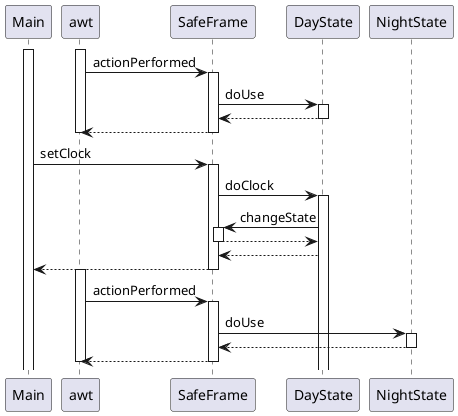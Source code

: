 @startuml

activate Main
activate awt
awt ->SafeFrame:actionPerformed
activate SafeFrame
SafeFrame ->DayState:doUse
activate DayState
DayState -->SafeFrame
deactivate DayState
SafeFrame -->awt
deactivate SafeFrame
deactivate awt

Main ->SafeFrame:setClock
activate SafeFrame
SafeFrame ->DayState:doClock
activate DayState
DayState ->SafeFrame:changeState
activate SafeFrame
SafeFrame -->DayState
deactivate SafeFrame
DayState -->SafeFrame
SafeFrame -->Main
deactivate SafeFrame

activate awt
awt ->SafeFrame:actionPerformed
activate SafeFrame
SafeFrame ->NightState:doUse
activate NightState
NightState -->SafeFrame
deactivate NightState
SafeFrame -->awt
deactivate SafeFrame
deactivate awt


@enduml